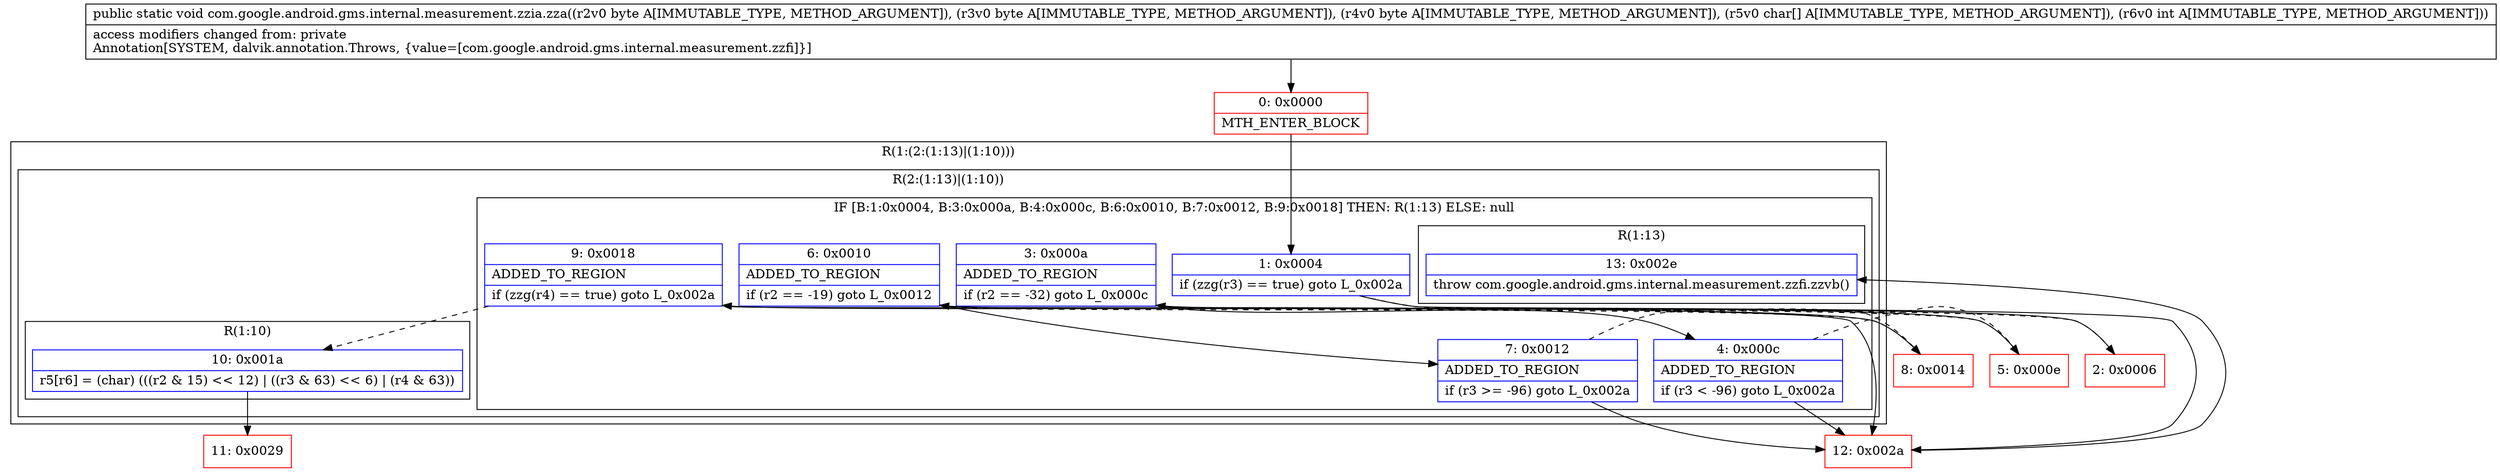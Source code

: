 digraph "CFG forcom.google.android.gms.internal.measurement.zzia.zza(BBB[CI)V" {
subgraph cluster_Region_105799810 {
label = "R(1:(2:(1:13)|(1:10)))";
node [shape=record,color=blue];
subgraph cluster_Region_2023761187 {
label = "R(2:(1:13)|(1:10))";
node [shape=record,color=blue];
subgraph cluster_IfRegion_2100644819 {
label = "IF [B:1:0x0004, B:3:0x000a, B:4:0x000c, B:6:0x0010, B:7:0x0012, B:9:0x0018] THEN: R(1:13) ELSE: null";
node [shape=record,color=blue];
Node_1 [shape=record,label="{1\:\ 0x0004|if (zzg(r3) == true) goto L_0x002a\l}"];
Node_3 [shape=record,label="{3\:\ 0x000a|ADDED_TO_REGION\l|if (r2 == \-32) goto L_0x000c\l}"];
Node_4 [shape=record,label="{4\:\ 0x000c|ADDED_TO_REGION\l|if (r3 \< \-96) goto L_0x002a\l}"];
Node_6 [shape=record,label="{6\:\ 0x0010|ADDED_TO_REGION\l|if (r2 == \-19) goto L_0x0012\l}"];
Node_7 [shape=record,label="{7\:\ 0x0012|ADDED_TO_REGION\l|if (r3 \>= \-96) goto L_0x002a\l}"];
Node_9 [shape=record,label="{9\:\ 0x0018|ADDED_TO_REGION\l|if (zzg(r4) == true) goto L_0x002a\l}"];
subgraph cluster_Region_1538761693 {
label = "R(1:13)";
node [shape=record,color=blue];
Node_13 [shape=record,label="{13\:\ 0x002e|throw com.google.android.gms.internal.measurement.zzfi.zzvb()\l}"];
}
}
subgraph cluster_Region_780698201 {
label = "R(1:10)";
node [shape=record,color=blue];
Node_10 [shape=record,label="{10\:\ 0x001a|r5[r6] = (char) (((r2 & 15) \<\< 12) \| ((r3 & 63) \<\< 6) \| (r4 & 63))\l}"];
}
}
}
Node_0 [shape=record,color=red,label="{0\:\ 0x0000|MTH_ENTER_BLOCK\l}"];
Node_2 [shape=record,color=red,label="{2\:\ 0x0006}"];
Node_5 [shape=record,color=red,label="{5\:\ 0x000e}"];
Node_8 [shape=record,color=red,label="{8\:\ 0x0014}"];
Node_11 [shape=record,color=red,label="{11\:\ 0x0029}"];
Node_12 [shape=record,color=red,label="{12\:\ 0x002a}"];
MethodNode[shape=record,label="{public static void com.google.android.gms.internal.measurement.zzia.zza((r2v0 byte A[IMMUTABLE_TYPE, METHOD_ARGUMENT]), (r3v0 byte A[IMMUTABLE_TYPE, METHOD_ARGUMENT]), (r4v0 byte A[IMMUTABLE_TYPE, METHOD_ARGUMENT]), (r5v0 char[] A[IMMUTABLE_TYPE, METHOD_ARGUMENT]), (r6v0 int A[IMMUTABLE_TYPE, METHOD_ARGUMENT]))  | access modifiers changed from: private\lAnnotation[SYSTEM, dalvik.annotation.Throws, \{value=[com.google.android.gms.internal.measurement.zzfi]\}]\l}"];
MethodNode -> Node_0;
Node_1 -> Node_2[style=dashed];
Node_1 -> Node_12;
Node_3 -> Node_4;
Node_3 -> Node_5[style=dashed];
Node_4 -> Node_5[style=dashed];
Node_4 -> Node_12;
Node_6 -> Node_7;
Node_6 -> Node_8[style=dashed];
Node_7 -> Node_8[style=dashed];
Node_7 -> Node_12;
Node_9 -> Node_10[style=dashed];
Node_9 -> Node_12;
Node_10 -> Node_11;
Node_0 -> Node_1;
Node_2 -> Node_3;
Node_5 -> Node_6;
Node_8 -> Node_9;
Node_12 -> Node_13;
}


